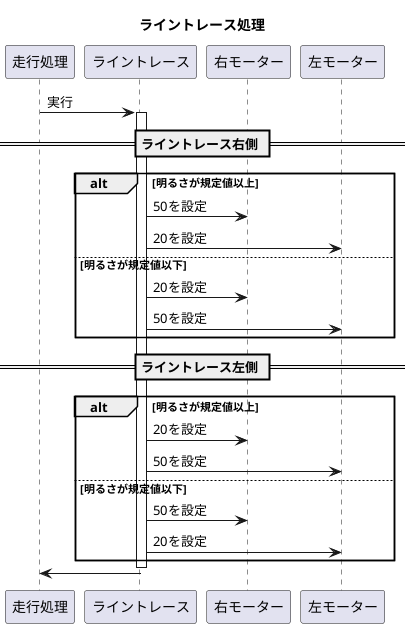 @startuml
title ライントレース処理
走行処理 -> ライントレース: 実行
activate ライントレース


== ライントレース右側 ==
alt 明るさが規定値以上
ライントレース -> 右モーター:50を設定
ライントレース -> 左モーター:20を設定

else 明るさが規定値以下
ライントレース -> 右モーター:20を設定
ライントレース -> 左モーター:50を設定
end

== ライントレース左側 ==
alt 明るさが規定値以上
ライントレース -> 右モーター:20を設定
ライントレース -> 左モーター:50を設定

else 明るさが規定値以下
ライントレース -> 右モーター:50を設定
ライントレース -> 左モーター:20を設定
end
deactivate ライントレース

ライントレース -> 走行処理 

@enduml